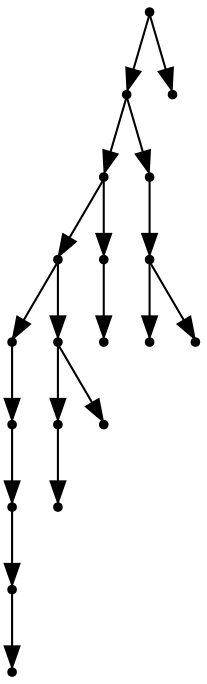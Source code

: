 digraph {
  19 [shape=point];
  17 [shape=point];
  12 [shape=point];
  9 [shape=point];
  4 [shape=point];
  3 [shape=point];
  2 [shape=point];
  1 [shape=point];
  0 [shape=point];
  8 [shape=point];
  6 [shape=point];
  5 [shape=point];
  7 [shape=point];
  11 [shape=point];
  10 [shape=point];
  16 [shape=point];
  15 [shape=point];
  13 [shape=point];
  14 [shape=point];
  18 [shape=point];
19 -> 17;
17 -> 12;
12 -> 9;
9 -> 4;
4 -> 3;
3 -> 2;
2 -> 1;
1 -> 0;
9 -> 8;
8 -> 6;
6 -> 5;
8 -> 7;
12 -> 11;
11 -> 10;
17 -> 16;
16 -> 15;
15 -> 13;
15 -> 14;
19 -> 18;
}
